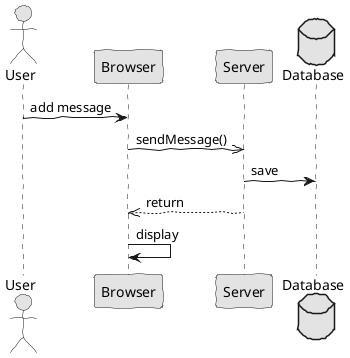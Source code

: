 @startuml  analysis2.png
skinparam handwritten true
skinparam monochrome true
skinparam packageStyle rect
skinparam defaultFontName FG Virgil
skinparam shadowing false

actor User

User -> Browser : add message

Browser ->> Server : sendMessage()

database Database

Server -> Database : save

Server -->> Browser : return

Browser -> Browser : display

@enduml
